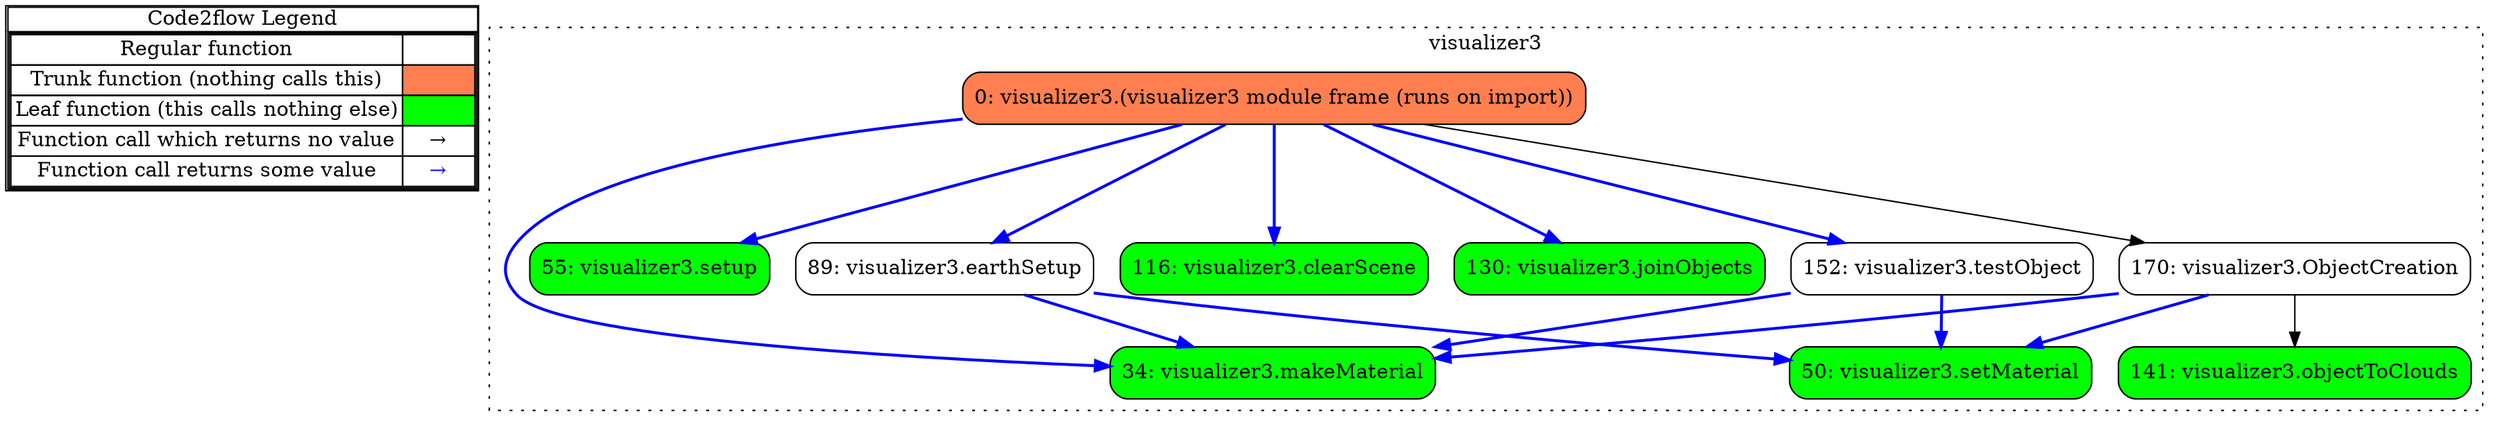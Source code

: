 digraph G {
concentrate = true;
			subgraph legend{
			rank = min;
			label = "legend";
			Legend [shape=none, margin=0, label = <
				<table cellspacing="0" cellpadding="0" border="1"><tr><td>Code2flow Legend</td></tr><tr><td>
				<table cellspacing="0">
				<tr><td>Regular function</td><td width="50px"></td></tr>
				<tr><td>Trunk function (nothing calls this)</td><td bgcolor='coral'></td></tr>
				<tr><td>Leaf function (this calls nothing else)</td><td bgcolor='green'></td></tr>
				<tr><td>Function call which returns no value</td><td>&#8594;</td></tr>
				<tr><td>Function call returns some value</td><td><font color='blue'>&#8594;</font></td></tr>
				</table></td></tr></table>
				>];}node1 [splines=ortho shape = "rect" style = "rounded,filled" fillcolor = "green" label = "34: visualizer3.makeMaterial" ];
node2 [splines=ortho shape = "rect" style = "rounded,filled" fillcolor = "green" label = "50: visualizer3.setMaterial" ];
node3 [splines=ortho shape = "rect" style = "rounded,filled" fillcolor = "green" label = "55: visualizer3.setup" ];
node4 [splines=ortho shape = "rect" style = "rounded" label = "89: visualizer3.earthSetup" ];
node5 [splines=ortho shape = "rect" style = "rounded,filled" fillcolor = "green" label = "116: visualizer3.clearScene" ];
node7 [splines=ortho shape = "rect" style = "rounded,filled" fillcolor = "green" label = "130: visualizer3.joinObjects" ];
node8 [splines=ortho shape = "rect" style = "rounded,filled" fillcolor = "green" label = "141: visualizer3.objectToClouds" ];
node10 [splines=ortho shape = "rect" style = "rounded" label = "152: visualizer3.testObject" ];
node11 [splines=ortho shape = "rect" style = "rounded" label = "170: visualizer3.ObjectCreation" ];
node12 [splines=ortho shape = "rect" style = "rounded,filled" fillcolor = "coral" label = "0: visualizer3.(visualizer3 module frame (runs on import))" ];
node4 -> node1 [color="blue" penwidth="2"];
node4 -> node2 [color="blue" penwidth="2"];
node10 -> node1 [color="blue" penwidth="2"];
node10 -> node2 [color="blue" penwidth="2"];
node11 -> node1 [color="blue" penwidth="2"];
node11 -> node2 [color="blue" penwidth="2"];
node11 -> node8;
node12 -> node1 [color="blue" penwidth="2"];
node12 -> node3 [color="blue" penwidth="2"];
node12 -> node4 [color="blue" penwidth="2"];
node12 -> node5 [color="blue" penwidth="2"];
node12 -> node7 [color="blue" penwidth="2"];
node12 -> node10 [color="blue" penwidth="2"];
node12 -> node11;
subgraph clustervisualizer30{
node1 node2 node3 node4 node5 node7 node8 node10 node11 node12 ;
label="visualizer3";
style=filled;
color=black;
graph[style=dotted];
};
}